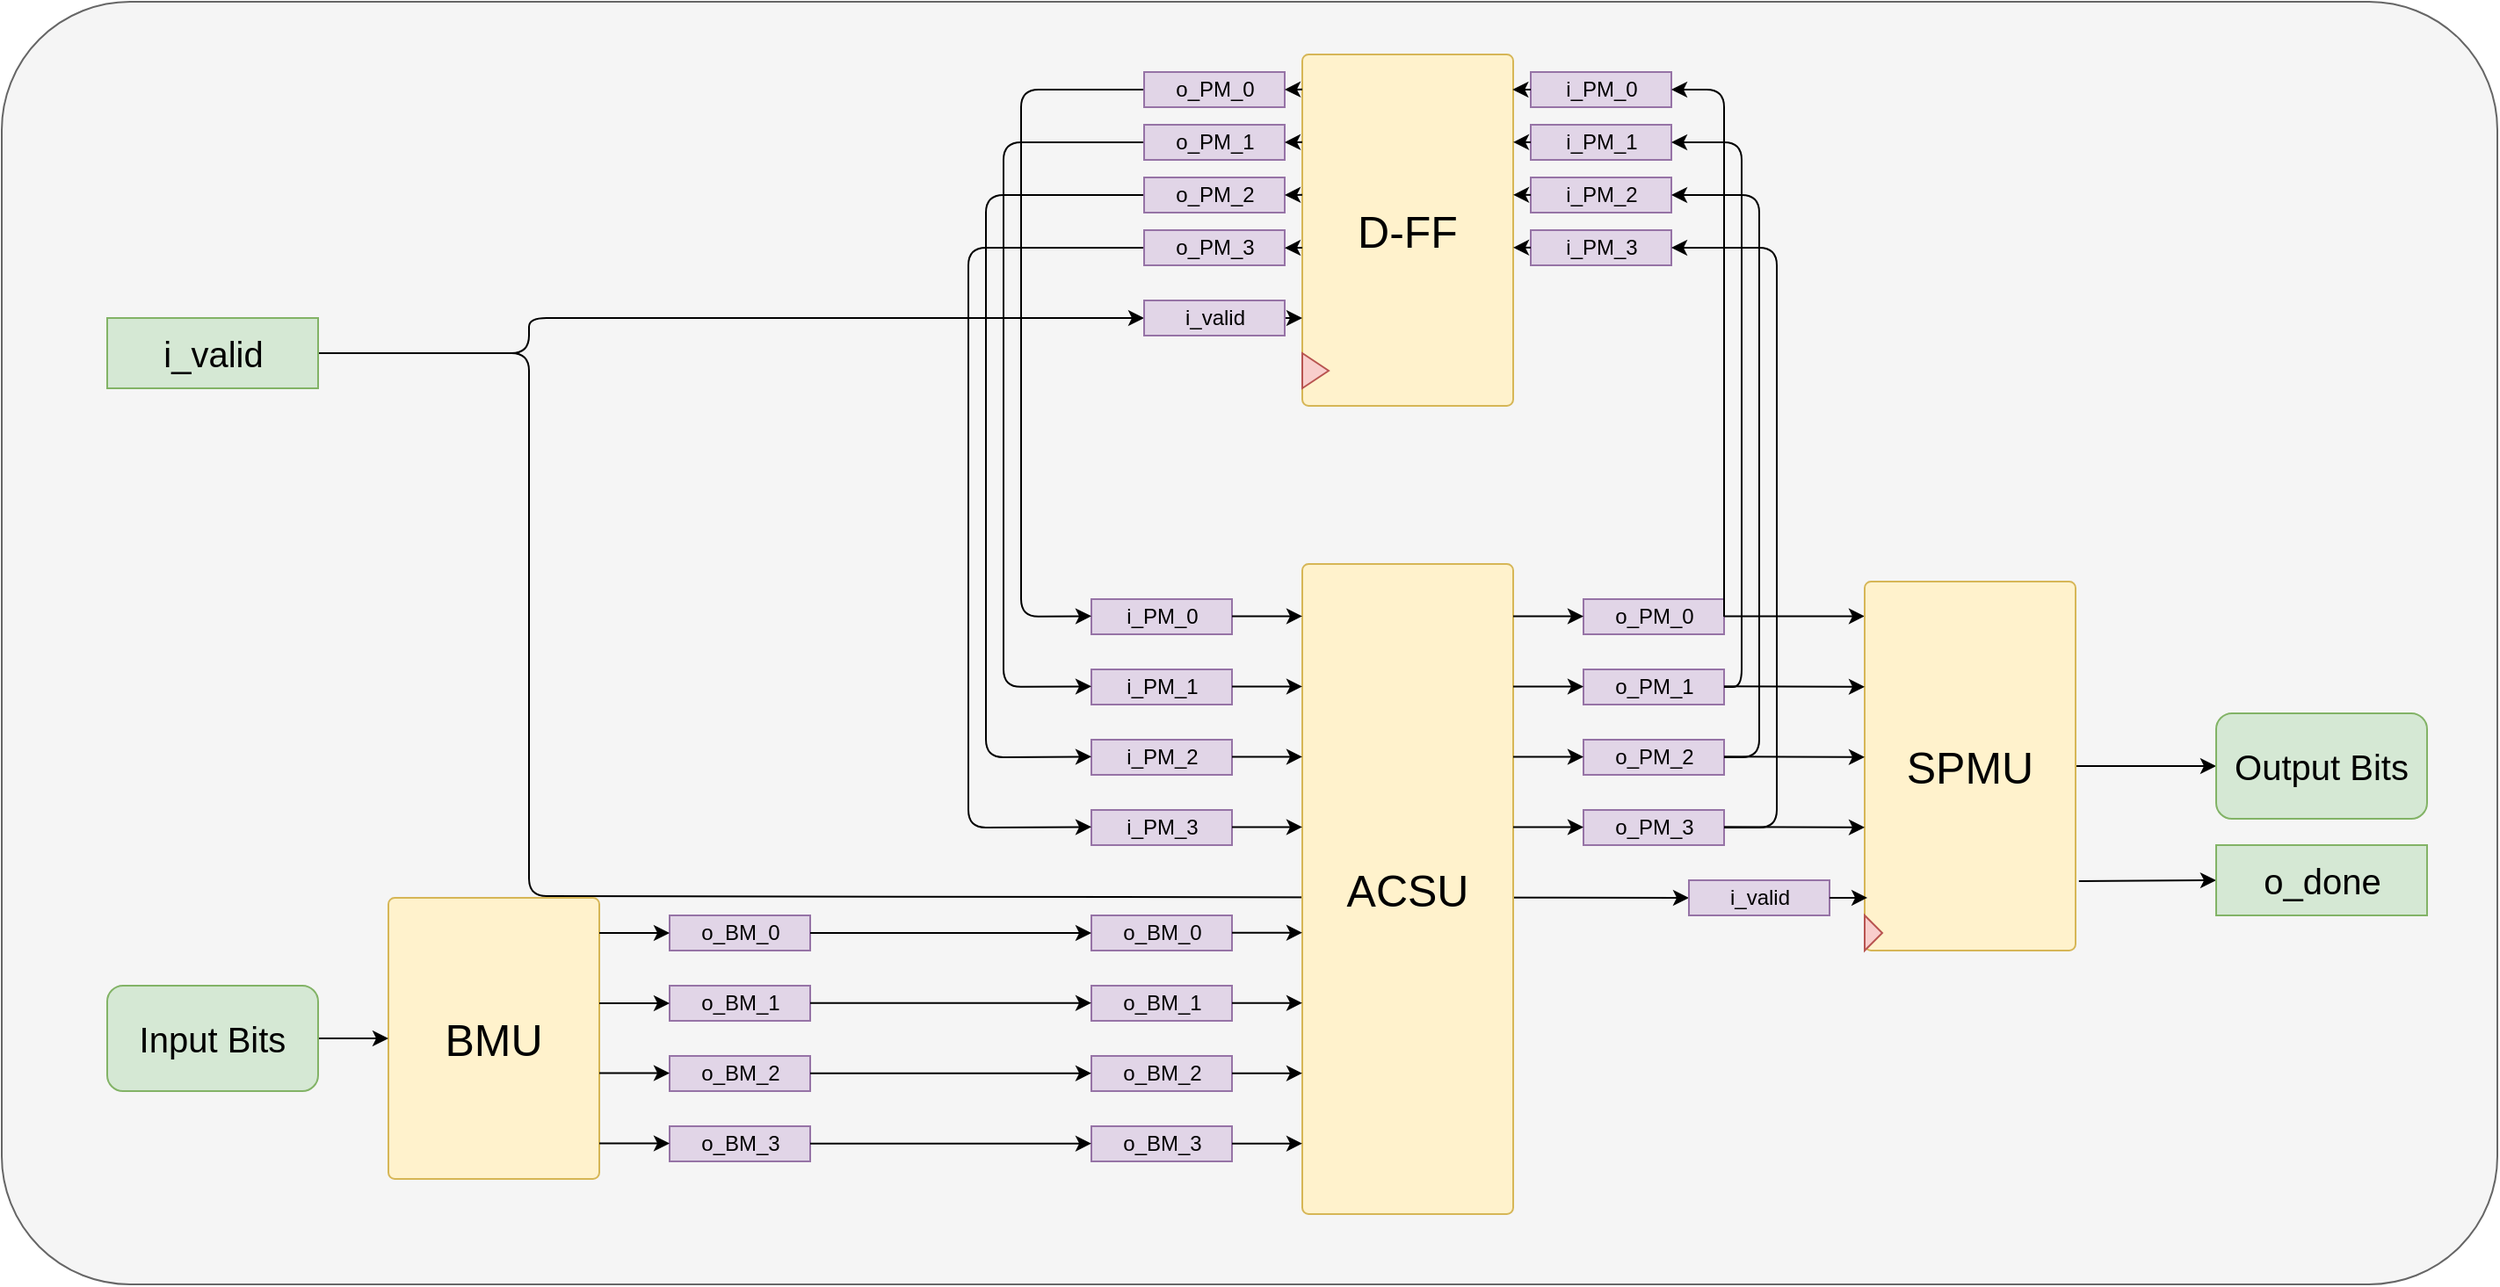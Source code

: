 <mxfile>
    <diagram id="sxcHiusy-_uwf1ueESdM" name="Page-1">
        <mxGraphModel dx="1551" dy="1619" grid="1" gridSize="10" guides="1" tooltips="1" connect="1" arrows="1" fold="1" page="1" pageScale="1" pageWidth="850" pageHeight="1100" math="0" shadow="0">
            <root>
                <mxCell id="0"/>
                <mxCell id="1" parent="0"/>
                <mxCell id="70" value="" style="rounded=1;whiteSpace=wrap;html=1;arcSize=10;fillColor=#f5f5f5;fontColor=#333333;strokeColor=#666666;" parent="1" vertex="1">
                    <mxGeometry x="-20" y="-190" width="1420" height="730" as="geometry"/>
                </mxCell>
                <mxCell id="73" style="edgeStyle=none;html=1;exitX=0;exitY=0;exitDx=120;exitDy=20;exitPerimeter=0;" edge="1" parent="1" source="71">
                    <mxGeometry relative="1" as="geometry">
                        <mxPoint x="940" y="320" as="targetPoint"/>
                        <Array as="points">
                            <mxPoint x="280" y="10"/>
                            <mxPoint x="280" y="319"/>
                        </Array>
                    </mxGeometry>
                </mxCell>
                <mxCell id="4" value="o_BM_0" style="externalPins=0;recursiveResize=0;shadow=0;dashed=0;align=center;html=1;strokeWidth=1;shape=mxgraph.rtl.abstract.entity;container=1;collapsible=0;kind=inout;drawPins=0;left=1;right=1;bottom=0;top=0;fillColor=#e1d5e7;strokeColor=#9673a6;" parent="1" vertex="1">
                    <mxGeometry x="360" y="330" width="80" height="20" as="geometry"/>
                </mxCell>
                <mxCell id="8" value="o_BM_1" style="externalPins=0;recursiveResize=0;shadow=0;dashed=0;align=center;html=1;strokeWidth=1;shape=mxgraph.rtl.abstract.entity;container=1;collapsible=0;kind=inout;drawPins=0;left=1;right=1;bottom=0;top=0;fillColor=#e1d5e7;strokeColor=#9673a6;" parent="1" vertex="1">
                    <mxGeometry x="360" y="370" width="80" height="20" as="geometry"/>
                </mxCell>
                <mxCell id="9" value="o_BM_2" style="externalPins=0;recursiveResize=0;shadow=0;dashed=0;align=center;html=1;strokeWidth=1;shape=mxgraph.rtl.abstract.entity;container=1;collapsible=0;kind=inout;drawPins=0;left=1;right=1;bottom=0;top=0;fillColor=#e1d5e7;strokeColor=#9673a6;" parent="1" vertex="1">
                    <mxGeometry x="360" y="410" width="80" height="20" as="geometry"/>
                </mxCell>
                <mxCell id="10" value="o_BM_3" style="externalPins=0;recursiveResize=0;shadow=0;dashed=0;align=center;html=1;strokeWidth=1;shape=mxgraph.rtl.abstract.entity;container=1;collapsible=0;kind=inout;drawPins=0;left=1;right=1;bottom=0;top=0;fillColor=#e1d5e7;strokeColor=#9673a6;" parent="1" vertex="1">
                    <mxGeometry x="360" y="450" width="80" height="20" as="geometry"/>
                </mxCell>
                <mxCell id="12" value="&lt;font style=&quot;font-size: 25px;&quot;&gt;BMU&lt;/font&gt;" style="rounded=1;whiteSpace=wrap;html=1;fillColor=#fff2cc;strokeColor=#d6b656;arcSize=3;" parent="1" vertex="1">
                    <mxGeometry x="200" y="320" width="120" height="160" as="geometry"/>
                </mxCell>
                <mxCell id="14" value="" style="group" parent="1" vertex="1" connectable="0">
                    <mxGeometry x="720" y="-160" width="120" height="200" as="geometry"/>
                </mxCell>
                <mxCell id="11" value="&lt;font style=&quot;font-size: 25px;&quot;&gt;D-FF&lt;/font&gt;" style="rounded=1;whiteSpace=wrap;html=1;fillColor=#fff2cc;strokeColor=#d6b656;arcSize=3;" parent="14" vertex="1">
                    <mxGeometry width="120" height="200" as="geometry"/>
                </mxCell>
                <mxCell id="13" value="" style="triangle;whiteSpace=wrap;html=1;fillColor=#f8cecc;strokeColor=#b85450;" parent="14" vertex="1">
                    <mxGeometry y="170" width="15" height="20" as="geometry"/>
                </mxCell>
                <mxCell id="15" value="&lt;font style=&quot;font-size: 25px;&quot;&gt;ACSU&lt;/font&gt;" style="rounded=1;whiteSpace=wrap;html=1;fillColor=#fff2cc;strokeColor=#d6b656;arcSize=3;" parent="1" vertex="1">
                    <mxGeometry x="720" y="130" width="120" height="370" as="geometry"/>
                </mxCell>
                <mxCell id="16" value="o_PM_0" style="externalPins=0;recursiveResize=0;shadow=0;dashed=0;align=center;html=1;strokeWidth=1;shape=mxgraph.rtl.abstract.entity;container=1;collapsible=0;kind=inout;drawPins=0;left=1;right=1;bottom=0;top=0;fillColor=#e1d5e7;strokeColor=#9673a6;" parent="1" vertex="1">
                    <mxGeometry x="880" y="150" width="80" height="20" as="geometry"/>
                </mxCell>
                <mxCell id="17" value="o_PM_1" style="externalPins=0;recursiveResize=0;shadow=0;dashed=0;align=center;html=1;strokeWidth=1;shape=mxgraph.rtl.abstract.entity;container=1;collapsible=0;kind=inout;drawPins=0;left=1;right=1;bottom=0;top=0;fillColor=#e1d5e7;strokeColor=#9673a6;" parent="1" vertex="1">
                    <mxGeometry x="880" y="190" width="80" height="20" as="geometry"/>
                </mxCell>
                <mxCell id="18" value="o_PM_2" style="externalPins=0;recursiveResize=0;shadow=0;dashed=0;align=center;html=1;strokeWidth=1;shape=mxgraph.rtl.abstract.entity;container=1;collapsible=0;kind=inout;drawPins=0;left=1;right=1;bottom=0;top=0;fillColor=#e1d5e7;strokeColor=#9673a6;" parent="1" vertex="1">
                    <mxGeometry x="880" y="230" width="80" height="20" as="geometry"/>
                </mxCell>
                <mxCell id="19" value="o_PM_3" style="externalPins=0;recursiveResize=0;shadow=0;dashed=0;align=center;html=1;strokeWidth=1;shape=mxgraph.rtl.abstract.entity;container=1;collapsible=0;kind=inout;drawPins=0;left=1;right=1;bottom=0;top=0;fillColor=#e1d5e7;strokeColor=#9673a6;" parent="1" vertex="1">
                    <mxGeometry x="880" y="270" width="80" height="20" as="geometry"/>
                </mxCell>
                <mxCell id="26" style="edgeStyle=none;html=1;exitX=0;exitY=0;exitDx=80;exitDy=10;exitPerimeter=0;entryX=0;entryY=0.5;entryDx=0;entryDy=0;" parent="1" edge="1">
                    <mxGeometry relative="1" as="geometry">
                        <mxPoint x="320" y="419.76" as="sourcePoint"/>
                        <mxPoint x="360" y="419.76" as="targetPoint"/>
                    </mxGeometry>
                </mxCell>
                <mxCell id="27" style="edgeStyle=none;html=1;exitX=0;exitY=0;exitDx=80;exitDy=10;exitPerimeter=0;entryX=0;entryY=0.5;entryDx=0;entryDy=0;" parent="1" edge="1">
                    <mxGeometry relative="1" as="geometry">
                        <mxPoint x="320" y="459.76" as="sourcePoint"/>
                        <mxPoint x="360" y="459.76" as="targetPoint"/>
                    </mxGeometry>
                </mxCell>
                <mxCell id="28" style="edgeStyle=none;html=1;exitX=0;exitY=0;exitDx=80;exitDy=10;exitPerimeter=0;entryX=0;entryY=0.5;entryDx=0;entryDy=0;" parent="1" edge="1">
                    <mxGeometry relative="1" as="geometry">
                        <mxPoint x="320" y="340" as="sourcePoint"/>
                        <mxPoint x="360" y="340" as="targetPoint"/>
                    </mxGeometry>
                </mxCell>
                <mxCell id="29" style="edgeStyle=none;html=1;exitX=0;exitY=0;exitDx=80;exitDy=10;exitPerimeter=0;entryX=0;entryY=0.5;entryDx=0;entryDy=0;" parent="1" edge="1">
                    <mxGeometry relative="1" as="geometry">
                        <mxPoint x="320" y="380" as="sourcePoint"/>
                        <mxPoint x="360" y="380" as="targetPoint"/>
                    </mxGeometry>
                </mxCell>
                <mxCell id="31" style="edgeStyle=none;html=1;exitX=1;exitY=0.5;exitDx=0;exitDy=0;entryX=0;entryY=0.5;entryDx=0;entryDy=0;" parent="1" source="30" target="12" edge="1">
                    <mxGeometry relative="1" as="geometry"/>
                </mxCell>
                <mxCell id="30" value="&lt;font style=&quot;font-size: 20px;&quot;&gt;Input Bits&lt;/font&gt;" style="rounded=1;whiteSpace=wrap;html=1;fillColor=#d5e8d4;strokeColor=#82b366;" parent="1" vertex="1">
                    <mxGeometry x="40" y="370" width="120" height="60" as="geometry"/>
                </mxCell>
                <mxCell id="35" style="edgeStyle=none;html=1;exitX=0;exitY=0;exitDx=80;exitDy=10;exitPerimeter=0;entryX=0;entryY=0.094;entryDx=0;entryDy=0;entryPerimeter=0;" parent="1" edge="1" target="48">
                    <mxGeometry relative="1" as="geometry">
                        <mxPoint x="960" y="159.71" as="sourcePoint"/>
                        <mxPoint x="1000" y="159.71" as="targetPoint"/>
                    </mxGeometry>
                </mxCell>
                <mxCell id="36" value="i_PM_0" style="externalPins=0;recursiveResize=0;shadow=0;dashed=0;align=center;html=1;strokeWidth=1;shape=mxgraph.rtl.abstract.entity;container=1;collapsible=0;kind=inout;drawPins=0;left=1;right=1;bottom=0;top=0;fillColor=#e1d5e7;strokeColor=#9673a6;" parent="1" vertex="1">
                    <mxGeometry x="600" y="150" width="80" height="20" as="geometry"/>
                </mxCell>
                <mxCell id="37" value="i_PM_1" style="externalPins=0;recursiveResize=0;shadow=0;dashed=0;align=center;html=1;strokeWidth=1;shape=mxgraph.rtl.abstract.entity;container=1;collapsible=0;kind=inout;drawPins=0;left=1;right=1;bottom=0;top=0;fillColor=#e1d5e7;strokeColor=#9673a6;" parent="1" vertex="1">
                    <mxGeometry x="600" y="190" width="80" height="20" as="geometry"/>
                </mxCell>
                <mxCell id="38" value="i_PM_2" style="externalPins=0;recursiveResize=0;shadow=0;dashed=0;align=center;html=1;strokeWidth=1;shape=mxgraph.rtl.abstract.entity;container=1;collapsible=0;kind=inout;drawPins=0;left=1;right=1;bottom=0;top=0;fillColor=#e1d5e7;strokeColor=#9673a6;" parent="1" vertex="1">
                    <mxGeometry x="600" y="230" width="80" height="20" as="geometry"/>
                </mxCell>
                <mxCell id="39" value="i_PM_3" style="externalPins=0;recursiveResize=0;shadow=0;dashed=0;align=center;html=1;strokeWidth=1;shape=mxgraph.rtl.abstract.entity;container=1;collapsible=0;kind=inout;drawPins=0;left=1;right=1;bottom=0;top=0;fillColor=#e1d5e7;strokeColor=#9673a6;" parent="1" vertex="1">
                    <mxGeometry x="600" y="270" width="80" height="20" as="geometry"/>
                </mxCell>
                <mxCell id="40" style="edgeStyle=none;html=1;exitX=0;exitY=0;exitDx=80;exitDy=10;exitPerimeter=0;entryX=0;entryY=0.5;entryDx=0;entryDy=0;" parent="1" edge="1">
                    <mxGeometry relative="1" as="geometry">
                        <mxPoint x="680" y="279.71" as="sourcePoint"/>
                        <mxPoint x="720" y="279.71" as="targetPoint"/>
                    </mxGeometry>
                </mxCell>
                <mxCell id="41" style="edgeStyle=none;html=1;exitX=0;exitY=0;exitDx=80;exitDy=10;exitPerimeter=0;entryX=0;entryY=0.5;entryDx=0;entryDy=0;" parent="1" edge="1">
                    <mxGeometry relative="1" as="geometry">
                        <mxPoint x="680" y="239.71" as="sourcePoint"/>
                        <mxPoint x="720" y="239.71" as="targetPoint"/>
                    </mxGeometry>
                </mxCell>
                <mxCell id="42" style="edgeStyle=none;html=1;exitX=0;exitY=0;exitDx=80;exitDy=10;exitPerimeter=0;entryX=0;entryY=0.5;entryDx=0;entryDy=0;" parent="1" edge="1">
                    <mxGeometry relative="1" as="geometry">
                        <mxPoint x="680" y="199.71" as="sourcePoint"/>
                        <mxPoint x="720" y="199.71" as="targetPoint"/>
                    </mxGeometry>
                </mxCell>
                <mxCell id="43" style="edgeStyle=none;html=1;exitX=0;exitY=0;exitDx=80;exitDy=10;exitPerimeter=0;entryX=0;entryY=0.5;entryDx=0;entryDy=0;" parent="1" edge="1">
                    <mxGeometry relative="1" as="geometry">
                        <mxPoint x="680" y="159.71" as="sourcePoint"/>
                        <mxPoint x="720" y="159.71" as="targetPoint"/>
                    </mxGeometry>
                </mxCell>
                <mxCell id="44" style="edgeStyle=none;html=1;exitX=0;exitY=0;exitDx=0;exitDy=10;exitPerimeter=0;entryX=0;entryY=0.5;entryDx=0;entryDy=0;" parent="1" edge="1" source="65">
                    <mxGeometry relative="1" as="geometry">
                        <mxPoint x="560" y="279.66" as="sourcePoint"/>
                        <mxPoint x="600" y="279.66" as="targetPoint"/>
                        <Array as="points">
                            <mxPoint x="530" y="-50"/>
                            <mxPoint x="530" y="280"/>
                        </Array>
                    </mxGeometry>
                </mxCell>
                <mxCell id="45" style="edgeStyle=none;html=1;exitX=0;exitY=0;exitDx=0;exitDy=10;exitPerimeter=0;entryX=0;entryY=0.5;entryDx=0;entryDy=0;" parent="1" edge="1" source="64">
                    <mxGeometry relative="1" as="geometry">
                        <mxPoint x="560" y="239.66" as="sourcePoint"/>
                        <mxPoint x="600" y="239.66" as="targetPoint"/>
                        <Array as="points">
                            <mxPoint x="540" y="-80"/>
                            <mxPoint x="540" y="240"/>
                        </Array>
                    </mxGeometry>
                </mxCell>
                <mxCell id="46" style="edgeStyle=none;html=1;exitX=0;exitY=0;exitDx=0;exitDy=10;exitPerimeter=0;entryX=0;entryY=0.5;entryDx=0;entryDy=0;" parent="1" edge="1" source="63">
                    <mxGeometry relative="1" as="geometry">
                        <mxPoint x="560" y="199.66" as="sourcePoint"/>
                        <mxPoint x="600" y="199.66" as="targetPoint"/>
                        <Array as="points">
                            <mxPoint x="550" y="-110"/>
                            <mxPoint x="550" y="200"/>
                        </Array>
                    </mxGeometry>
                </mxCell>
                <mxCell id="47" style="edgeStyle=none;html=1;exitX=0;exitY=0;exitDx=0;exitDy=10;exitPerimeter=0;entryX=0;entryY=0.5;entryDx=0;entryDy=0;" parent="1" edge="1" source="62">
                    <mxGeometry relative="1" as="geometry">
                        <mxPoint x="560" y="159.66" as="sourcePoint"/>
                        <mxPoint x="600" y="159.66" as="targetPoint"/>
                        <Array as="points">
                            <mxPoint x="560" y="-140"/>
                            <mxPoint x="560" y="160"/>
                        </Array>
                    </mxGeometry>
                </mxCell>
                <mxCell id="61" style="edgeStyle=none;html=1;exitX=1;exitY=0.5;exitDx=0;exitDy=0;entryX=0;entryY=0.5;entryDx=0;entryDy=0;" parent="1" source="48" target="60" edge="1">
                    <mxGeometry relative="1" as="geometry"/>
                </mxCell>
                <mxCell id="98" style="edgeStyle=none;html=1;exitX=1.016;exitY=0.812;exitDx=0;exitDy=0;entryX=0;entryY=0;entryDx=0;entryDy=20;entryPerimeter=0;exitPerimeter=0;" edge="1" parent="1" source="48" target="100">
                    <mxGeometry relative="1" as="geometry">
                        <mxPoint x="1300" y="310.0" as="targetPoint"/>
                    </mxGeometry>
                </mxCell>
                <mxCell id="48" value="&lt;font style=&quot;font-size: 25px;&quot;&gt;SPMU&lt;/font&gt;" style="rounded=1;whiteSpace=wrap;html=1;fillColor=#fff2cc;strokeColor=#d6b656;arcSize=3;" parent="1" vertex="1">
                    <mxGeometry x="1040" y="140" width="120" height="210" as="geometry"/>
                </mxCell>
                <mxCell id="49" style="edgeStyle=none;html=1;exitX=0;exitY=0;exitDx=80;exitDy=10;exitPerimeter=0;entryX=0;entryY=0.5;entryDx=0;entryDy=0;" parent="1" edge="1">
                    <mxGeometry relative="1" as="geometry">
                        <mxPoint x="840" y="159.76" as="sourcePoint"/>
                        <mxPoint x="880" y="159.76" as="targetPoint"/>
                    </mxGeometry>
                </mxCell>
                <mxCell id="50" style="edgeStyle=none;html=1;exitX=0;exitY=0;exitDx=80;exitDy=10;exitPerimeter=0;entryX=0;entryY=0.5;entryDx=0;entryDy=0;" parent="1" edge="1">
                    <mxGeometry relative="1" as="geometry">
                        <mxPoint x="840" y="199.76" as="sourcePoint"/>
                        <mxPoint x="880" y="199.76" as="targetPoint"/>
                    </mxGeometry>
                </mxCell>
                <mxCell id="51" style="edgeStyle=none;html=1;exitX=0;exitY=0;exitDx=80;exitDy=10;exitPerimeter=0;entryX=0;entryY=0.5;entryDx=0;entryDy=0;" parent="1" edge="1">
                    <mxGeometry relative="1" as="geometry">
                        <mxPoint x="840" y="239.76" as="sourcePoint"/>
                        <mxPoint x="880" y="239.76" as="targetPoint"/>
                    </mxGeometry>
                </mxCell>
                <mxCell id="52" style="edgeStyle=none;html=1;exitX=0;exitY=0;exitDx=80;exitDy=10;exitPerimeter=0;entryX=0;entryY=0.5;entryDx=0;entryDy=0;" parent="1" edge="1">
                    <mxGeometry relative="1" as="geometry">
                        <mxPoint x="840" y="279.76" as="sourcePoint"/>
                        <mxPoint x="880" y="279.76" as="targetPoint"/>
                    </mxGeometry>
                </mxCell>
                <mxCell id="57" value="" style="triangle;whiteSpace=wrap;html=1;fillColor=#f8cecc;strokeColor=#b85450;" parent="1" vertex="1">
                    <mxGeometry x="1040" y="330" width="10" height="20" as="geometry"/>
                </mxCell>
                <mxCell id="60" value="&lt;font style=&quot;font-size: 20px;&quot;&gt;Output Bits&lt;/font&gt;" style="rounded=1;whiteSpace=wrap;html=1;fillColor=#d5e8d4;strokeColor=#82b366;" parent="1" vertex="1">
                    <mxGeometry x="1240" y="215" width="120" height="60" as="geometry"/>
                </mxCell>
                <mxCell id="62" value="o_PM_0" style="externalPins=0;recursiveResize=0;shadow=0;dashed=0;align=center;html=1;strokeWidth=1;shape=mxgraph.rtl.abstract.entity;container=1;collapsible=0;kind=inout;drawPins=0;left=1;right=1;bottom=0;top=0;fillColor=#e1d5e7;strokeColor=#9673a6;" parent="1" vertex="1">
                    <mxGeometry x="630" y="-150" width="80" height="20" as="geometry"/>
                </mxCell>
                <mxCell id="63" value="o_PM_1" style="externalPins=0;recursiveResize=0;shadow=0;dashed=0;align=center;html=1;strokeWidth=1;shape=mxgraph.rtl.abstract.entity;container=1;collapsible=0;kind=inout;drawPins=0;left=1;right=1;bottom=0;top=0;fillColor=#e1d5e7;strokeColor=#9673a6;" parent="1" vertex="1">
                    <mxGeometry x="630" y="-120" width="80" height="20" as="geometry"/>
                </mxCell>
                <mxCell id="64" value="o_PM_2" style="externalPins=0;recursiveResize=0;shadow=0;dashed=0;align=center;html=1;strokeWidth=1;shape=mxgraph.rtl.abstract.entity;container=1;collapsible=0;kind=inout;drawPins=0;left=1;right=1;bottom=0;top=0;fillColor=#e1d5e7;strokeColor=#9673a6;" parent="1" vertex="1">
                    <mxGeometry x="630" y="-90" width="80" height="20" as="geometry"/>
                </mxCell>
                <mxCell id="65" value="o_PM_3" style="externalPins=0;recursiveResize=0;shadow=0;dashed=0;align=center;html=1;strokeWidth=1;shape=mxgraph.rtl.abstract.entity;container=1;collapsible=0;kind=inout;drawPins=0;left=1;right=1;bottom=0;top=0;fillColor=#e1d5e7;strokeColor=#9673a6;" parent="1" vertex="1">
                    <mxGeometry x="630" y="-60" width="80" height="20" as="geometry"/>
                </mxCell>
                <mxCell id="72" style="edgeStyle=none;html=1;exitX=0;exitY=0;exitDx=120;exitDy=20;exitPerimeter=0;entryX=0;entryY=0;entryDx=0;entryDy=10;entryPerimeter=0;" edge="1" parent="1" source="71" target="93">
                    <mxGeometry relative="1" as="geometry">
                        <mxPoint x="590" y="-20" as="targetPoint"/>
                        <Array as="points">
                            <mxPoint x="280" y="10"/>
                            <mxPoint x="280" y="-10"/>
                        </Array>
                    </mxGeometry>
                </mxCell>
                <mxCell id="71" value="&lt;font style=&quot;font-size: 20px;&quot;&gt;i_valid&lt;/font&gt;" style="externalPins=0;recursiveResize=0;shadow=0;dashed=0;align=center;html=1;strokeWidth=1;shape=mxgraph.rtl.abstract.entity;container=1;collapsible=0;kind=input;drawPins=0;left=0;right=1;bottom=0;top=0;fillColor=#d5e8d4;strokeColor=#82b366;" vertex="1" parent="1">
                    <mxGeometry x="40" y="-10" width="120" height="40" as="geometry"/>
                </mxCell>
                <mxCell id="74" value="i_PM_0" style="externalPins=0;recursiveResize=0;shadow=0;dashed=0;align=center;html=1;strokeWidth=1;shape=mxgraph.rtl.abstract.entity;container=1;collapsible=0;kind=inout;drawPins=0;left=1;right=1;bottom=0;top=0;fillColor=#e1d5e7;strokeColor=#9673a6;" vertex="1" parent="1">
                    <mxGeometry x="850" y="-150" width="80" height="20" as="geometry"/>
                </mxCell>
                <mxCell id="75" value="i_PM_1" style="externalPins=0;recursiveResize=0;shadow=0;dashed=0;align=center;html=1;strokeWidth=1;shape=mxgraph.rtl.abstract.entity;container=1;collapsible=0;kind=inout;drawPins=0;left=1;right=1;bottom=0;top=0;fillColor=#e1d5e7;strokeColor=#9673a6;" vertex="1" parent="1">
                    <mxGeometry x="850" y="-120" width="80" height="20" as="geometry"/>
                </mxCell>
                <mxCell id="76" value="i_PM_2" style="externalPins=0;recursiveResize=0;shadow=0;dashed=0;align=center;html=1;strokeWidth=1;shape=mxgraph.rtl.abstract.entity;container=1;collapsible=0;kind=inout;drawPins=0;left=1;right=1;bottom=0;top=0;fillColor=#e1d5e7;strokeColor=#9673a6;" vertex="1" parent="1">
                    <mxGeometry x="850" y="-90" width="80" height="20" as="geometry"/>
                </mxCell>
                <mxCell id="77" value="i_PM_3" style="externalPins=0;recursiveResize=0;shadow=0;dashed=0;align=center;html=1;strokeWidth=1;shape=mxgraph.rtl.abstract.entity;container=1;collapsible=0;kind=inout;drawPins=0;left=1;right=1;bottom=0;top=0;fillColor=#e1d5e7;strokeColor=#9673a6;" vertex="1" parent="1">
                    <mxGeometry x="850" y="-60" width="80" height="20" as="geometry"/>
                </mxCell>
                <mxCell id="78" style="edgeStyle=none;html=1;exitX=0;exitY=0;exitDx=80;exitDy=10;exitPerimeter=0;entryX=0;entryY=0;entryDx=80;entryDy=10;entryPerimeter=0;" edge="1" parent="1" source="16" target="74">
                    <mxGeometry relative="1" as="geometry">
                        <Array as="points">
                            <mxPoint x="960" y="-140"/>
                        </Array>
                    </mxGeometry>
                </mxCell>
                <mxCell id="79" style="edgeStyle=none;html=1;exitX=0;exitY=0;exitDx=80;exitDy=10;exitPerimeter=0;entryX=0;entryY=0;entryDx=80;entryDy=10;entryPerimeter=0;" edge="1" parent="1" source="17" target="75">
                    <mxGeometry relative="1" as="geometry">
                        <Array as="points">
                            <mxPoint x="970" y="200"/>
                            <mxPoint x="970" y="-110"/>
                        </Array>
                    </mxGeometry>
                </mxCell>
                <mxCell id="80" style="edgeStyle=none;html=1;exitX=0;exitY=0;exitDx=80;exitDy=10;exitPerimeter=0;entryX=0;entryY=0.094;entryDx=0;entryDy=0;entryPerimeter=0;" edge="1" parent="1">
                    <mxGeometry relative="1" as="geometry">
                        <mxPoint x="960" y="199.58" as="sourcePoint"/>
                        <mxPoint x="1040" y="199.87" as="targetPoint"/>
                    </mxGeometry>
                </mxCell>
                <mxCell id="81" style="edgeStyle=none;html=1;exitX=0;exitY=0;exitDx=80;exitDy=10;exitPerimeter=0;entryX=0;entryY=0.094;entryDx=0;entryDy=0;entryPerimeter=0;" edge="1" parent="1">
                    <mxGeometry relative="1" as="geometry">
                        <mxPoint x="960" y="239.58" as="sourcePoint"/>
                        <mxPoint x="1040" y="239.87" as="targetPoint"/>
                    </mxGeometry>
                </mxCell>
                <mxCell id="82" style="edgeStyle=none;html=1;exitX=0;exitY=0;exitDx=80;exitDy=10;exitPerimeter=0;entryX=0;entryY=0.094;entryDx=0;entryDy=0;entryPerimeter=0;" edge="1" parent="1">
                    <mxGeometry relative="1" as="geometry">
                        <mxPoint x="960" y="279.58" as="sourcePoint"/>
                        <mxPoint x="1040" y="279.87" as="targetPoint"/>
                    </mxGeometry>
                </mxCell>
                <mxCell id="83" style="edgeStyle=none;html=1;exitX=0;exitY=0;exitDx=80;exitDy=10;exitPerimeter=0;entryX=0;entryY=0;entryDx=80;entryDy=10;entryPerimeter=0;" edge="1" parent="1" source="18" target="76">
                    <mxGeometry relative="1" as="geometry">
                        <Array as="points">
                            <mxPoint x="980" y="240"/>
                            <mxPoint x="980" y="-80"/>
                        </Array>
                    </mxGeometry>
                </mxCell>
                <mxCell id="84" style="edgeStyle=none;html=1;exitX=0;exitY=0;exitDx=80;exitDy=10;exitPerimeter=0;entryX=0;entryY=0;entryDx=80;entryDy=10;entryPerimeter=0;" edge="1" parent="1" source="19" target="77">
                    <mxGeometry relative="1" as="geometry">
                        <Array as="points">
                            <mxPoint x="990" y="280"/>
                            <mxPoint x="990" y="-50"/>
                        </Array>
                    </mxGeometry>
                </mxCell>
                <mxCell id="85" style="edgeStyle=none;html=1;exitX=0;exitY=0;exitDx=0;exitDy=10;exitPerimeter=0;entryX=0.997;entryY=0.1;entryDx=0;entryDy=0;entryPerimeter=0;" edge="1" parent="1" source="74" target="11">
                    <mxGeometry relative="1" as="geometry"/>
                </mxCell>
                <mxCell id="86" style="edgeStyle=none;html=1;exitX=0;exitY=0;exitDx=0;exitDy=10;exitPerimeter=0;entryX=0.997;entryY=0.1;entryDx=0;entryDy=0;entryPerimeter=0;" edge="1" parent="1">
                    <mxGeometry relative="1" as="geometry">
                        <mxPoint x="850" y="-110.07" as="sourcePoint"/>
                        <mxPoint x="840" y="-110.07" as="targetPoint"/>
                    </mxGeometry>
                </mxCell>
                <mxCell id="87" style="edgeStyle=none;html=1;exitX=0;exitY=0;exitDx=0;exitDy=10;exitPerimeter=0;entryX=0.997;entryY=0.1;entryDx=0;entryDy=0;entryPerimeter=0;" edge="1" parent="1">
                    <mxGeometry relative="1" as="geometry">
                        <mxPoint x="850" y="-80.07" as="sourcePoint"/>
                        <mxPoint x="840" y="-80.07" as="targetPoint"/>
                    </mxGeometry>
                </mxCell>
                <mxCell id="88" style="edgeStyle=none;html=1;exitX=0;exitY=0;exitDx=0;exitDy=10;exitPerimeter=0;entryX=0.997;entryY=0.1;entryDx=0;entryDy=0;entryPerimeter=0;" edge="1" parent="1">
                    <mxGeometry relative="1" as="geometry">
                        <mxPoint x="850" y="-50.08" as="sourcePoint"/>
                        <mxPoint x="840" y="-50.08" as="targetPoint"/>
                    </mxGeometry>
                </mxCell>
                <mxCell id="89" style="edgeStyle=none;html=1;exitX=0;exitY=0;exitDx=0;exitDy=10;exitPerimeter=0;entryX=0.997;entryY=0.1;entryDx=0;entryDy=0;entryPerimeter=0;" edge="1" parent="1">
                    <mxGeometry relative="1" as="geometry">
                        <mxPoint x="720" y="-50" as="sourcePoint"/>
                        <mxPoint x="710" y="-50" as="targetPoint"/>
                        <Array as="points">
                            <mxPoint x="710" y="-49.92"/>
                        </Array>
                    </mxGeometry>
                </mxCell>
                <mxCell id="90" style="edgeStyle=none;html=1;exitX=0;exitY=0;exitDx=0;exitDy=10;exitPerimeter=0;entryX=0.997;entryY=0.1;entryDx=0;entryDy=0;entryPerimeter=0;" edge="1" parent="1">
                    <mxGeometry relative="1" as="geometry">
                        <mxPoint x="720" y="-80.08" as="sourcePoint"/>
                        <mxPoint x="710" y="-80.08" as="targetPoint"/>
                        <Array as="points">
                            <mxPoint x="710" y="-80.0"/>
                        </Array>
                    </mxGeometry>
                </mxCell>
                <mxCell id="91" style="edgeStyle=none;html=1;exitX=0;exitY=0;exitDx=0;exitDy=10;exitPerimeter=0;entryX=0.997;entryY=0.1;entryDx=0;entryDy=0;entryPerimeter=0;" edge="1" parent="1">
                    <mxGeometry relative="1" as="geometry">
                        <mxPoint x="720" y="-110.08" as="sourcePoint"/>
                        <mxPoint x="710" y="-110.08" as="targetPoint"/>
                        <Array as="points">
                            <mxPoint x="710" y="-110.0"/>
                        </Array>
                    </mxGeometry>
                </mxCell>
                <mxCell id="92" style="edgeStyle=none;html=1;exitX=0;exitY=0;exitDx=0;exitDy=10;exitPerimeter=0;entryX=0.997;entryY=0.1;entryDx=0;entryDy=0;entryPerimeter=0;" edge="1" parent="1">
                    <mxGeometry relative="1" as="geometry">
                        <mxPoint x="720" y="-140.08" as="sourcePoint"/>
                        <mxPoint x="710" y="-140.08" as="targetPoint"/>
                        <Array as="points">
                            <mxPoint x="710" y="-140"/>
                        </Array>
                    </mxGeometry>
                </mxCell>
                <mxCell id="95" style="edgeStyle=none;html=1;exitX=0;exitY=0;exitDx=80;exitDy=10;exitPerimeter=0;entryX=0;entryY=0.75;entryDx=0;entryDy=0;" edge="1" parent="1" source="93" target="11">
                    <mxGeometry relative="1" as="geometry"/>
                </mxCell>
                <mxCell id="93" value="i_valid" style="externalPins=0;recursiveResize=0;shadow=0;dashed=0;align=center;html=1;strokeWidth=1;shape=mxgraph.rtl.abstract.entity;container=1;collapsible=0;kind=inout;drawPins=0;left=1;right=1;bottom=0;top=0;fillColor=#e1d5e7;strokeColor=#9673a6;" vertex="1" parent="1">
                    <mxGeometry x="630" y="-20" width="80" height="20" as="geometry"/>
                </mxCell>
                <mxCell id="96" value="i_valid" style="externalPins=0;recursiveResize=0;shadow=0;dashed=0;align=center;html=1;strokeWidth=1;shape=mxgraph.rtl.abstract.entity;container=1;collapsible=0;kind=inout;drawPins=0;left=1;right=1;bottom=0;top=0;fillColor=#e1d5e7;strokeColor=#9673a6;" vertex="1" parent="1">
                    <mxGeometry x="940" y="310" width="80" height="20" as="geometry"/>
                </mxCell>
                <mxCell id="97" style="edgeStyle=none;html=1;exitX=0;exitY=0;exitDx=80;exitDy=10;exitPerimeter=0;entryX=0.013;entryY=0.857;entryDx=0;entryDy=0;entryPerimeter=0;" edge="1" parent="1" source="96" target="48">
                    <mxGeometry relative="1" as="geometry"/>
                </mxCell>
                <mxCell id="100" value="&lt;font style=&quot;font-size: 20px;&quot;&gt;o_done&lt;/font&gt;" style="externalPins=0;recursiveResize=0;shadow=0;dashed=0;align=center;html=1;strokeWidth=1;shape=mxgraph.rtl.abstract.entity;container=1;collapsible=0;kind=output;drawPins=0;left=1;right=0;bottom=0;top=0;fillColor=#d5e8d4;strokeColor=#82b366;" vertex="1" parent="1">
                    <mxGeometry x="1240" y="290" width="120" height="40" as="geometry"/>
                </mxCell>
                <mxCell id="101" value="o_BM_0" style="externalPins=0;recursiveResize=0;shadow=0;dashed=0;align=center;html=1;strokeWidth=1;shape=mxgraph.rtl.abstract.entity;container=1;collapsible=0;kind=inout;drawPins=0;left=1;right=1;bottom=0;top=0;fillColor=#e1d5e7;strokeColor=#9673a6;" vertex="1" parent="1">
                    <mxGeometry x="600" y="330" width="80" height="20" as="geometry"/>
                </mxCell>
                <mxCell id="102" value="o_BM_1" style="externalPins=0;recursiveResize=0;shadow=0;dashed=0;align=center;html=1;strokeWidth=1;shape=mxgraph.rtl.abstract.entity;container=1;collapsible=0;kind=inout;drawPins=0;left=1;right=1;bottom=0;top=0;fillColor=#e1d5e7;strokeColor=#9673a6;" vertex="1" parent="1">
                    <mxGeometry x="600" y="370" width="80" height="20" as="geometry"/>
                </mxCell>
                <mxCell id="103" value="o_BM_2" style="externalPins=0;recursiveResize=0;shadow=0;dashed=0;align=center;html=1;strokeWidth=1;shape=mxgraph.rtl.abstract.entity;container=1;collapsible=0;kind=inout;drawPins=0;left=1;right=1;bottom=0;top=0;fillColor=#e1d5e7;strokeColor=#9673a6;" vertex="1" parent="1">
                    <mxGeometry x="600" y="410" width="80" height="20" as="geometry"/>
                </mxCell>
                <mxCell id="104" value="o_BM_3" style="externalPins=0;recursiveResize=0;shadow=0;dashed=0;align=center;html=1;strokeWidth=1;shape=mxgraph.rtl.abstract.entity;container=1;collapsible=0;kind=inout;drawPins=0;left=1;right=1;bottom=0;top=0;fillColor=#e1d5e7;strokeColor=#9673a6;" vertex="1" parent="1">
                    <mxGeometry x="600" y="450" width="80" height="20" as="geometry"/>
                </mxCell>
                <mxCell id="105" style="edgeStyle=none;html=1;exitX=0;exitY=0;exitDx=80;exitDy=10;exitPerimeter=0;entryX=0;entryY=0;entryDx=0;entryDy=10;entryPerimeter=0;" edge="1" parent="1" source="4" target="101">
                    <mxGeometry relative="1" as="geometry"/>
                </mxCell>
                <mxCell id="106" style="edgeStyle=none;html=1;exitX=0;exitY=0;exitDx=80;exitDy=10;exitPerimeter=0;entryX=0;entryY=0;entryDx=0;entryDy=10;entryPerimeter=0;" edge="1" parent="1">
                    <mxGeometry relative="1" as="geometry">
                        <mxPoint x="440" y="379.83" as="sourcePoint"/>
                        <mxPoint x="600" y="379.83" as="targetPoint"/>
                    </mxGeometry>
                </mxCell>
                <mxCell id="107" style="edgeStyle=none;html=1;exitX=0;exitY=0;exitDx=80;exitDy=10;exitPerimeter=0;entryX=0;entryY=0;entryDx=0;entryDy=10;entryPerimeter=0;" edge="1" parent="1">
                    <mxGeometry relative="1" as="geometry">
                        <mxPoint x="440" y="419.83" as="sourcePoint"/>
                        <mxPoint x="600" y="419.83" as="targetPoint"/>
                    </mxGeometry>
                </mxCell>
                <mxCell id="108" style="edgeStyle=none;html=1;exitX=0;exitY=0;exitDx=80;exitDy=10;exitPerimeter=0;entryX=0;entryY=0;entryDx=0;entryDy=10;entryPerimeter=0;" edge="1" parent="1">
                    <mxGeometry relative="1" as="geometry">
                        <mxPoint x="440" y="459.83" as="sourcePoint"/>
                        <mxPoint x="600" y="459.83" as="targetPoint"/>
                    </mxGeometry>
                </mxCell>
                <mxCell id="109" style="edgeStyle=none;html=1;exitX=0;exitY=0;exitDx=80;exitDy=10;exitPerimeter=0;entryX=0;entryY=0.5;entryDx=0;entryDy=0;" edge="1" parent="1">
                    <mxGeometry relative="1" as="geometry">
                        <mxPoint x="680" y="339.83" as="sourcePoint"/>
                        <mxPoint x="720" y="339.83" as="targetPoint"/>
                    </mxGeometry>
                </mxCell>
                <mxCell id="110" style="edgeStyle=none;html=1;exitX=0;exitY=0;exitDx=80;exitDy=10;exitPerimeter=0;entryX=0;entryY=0.5;entryDx=0;entryDy=0;" edge="1" parent="1">
                    <mxGeometry relative="1" as="geometry">
                        <mxPoint x="680" y="379.83" as="sourcePoint"/>
                        <mxPoint x="720" y="379.83" as="targetPoint"/>
                    </mxGeometry>
                </mxCell>
                <mxCell id="111" style="edgeStyle=none;html=1;exitX=0;exitY=0;exitDx=80;exitDy=10;exitPerimeter=0;entryX=0;entryY=0.5;entryDx=0;entryDy=0;" edge="1" parent="1">
                    <mxGeometry relative="1" as="geometry">
                        <mxPoint x="680" y="419.83" as="sourcePoint"/>
                        <mxPoint x="720" y="419.83" as="targetPoint"/>
                    </mxGeometry>
                </mxCell>
                <mxCell id="112" style="edgeStyle=none;html=1;exitX=0;exitY=0;exitDx=80;exitDy=10;exitPerimeter=0;entryX=0;entryY=0.5;entryDx=0;entryDy=0;" edge="1" parent="1">
                    <mxGeometry relative="1" as="geometry">
                        <mxPoint x="680" y="459.83" as="sourcePoint"/>
                        <mxPoint x="720" y="459.83" as="targetPoint"/>
                    </mxGeometry>
                </mxCell>
            </root>
        </mxGraphModel>
    </diagram>
</mxfile>